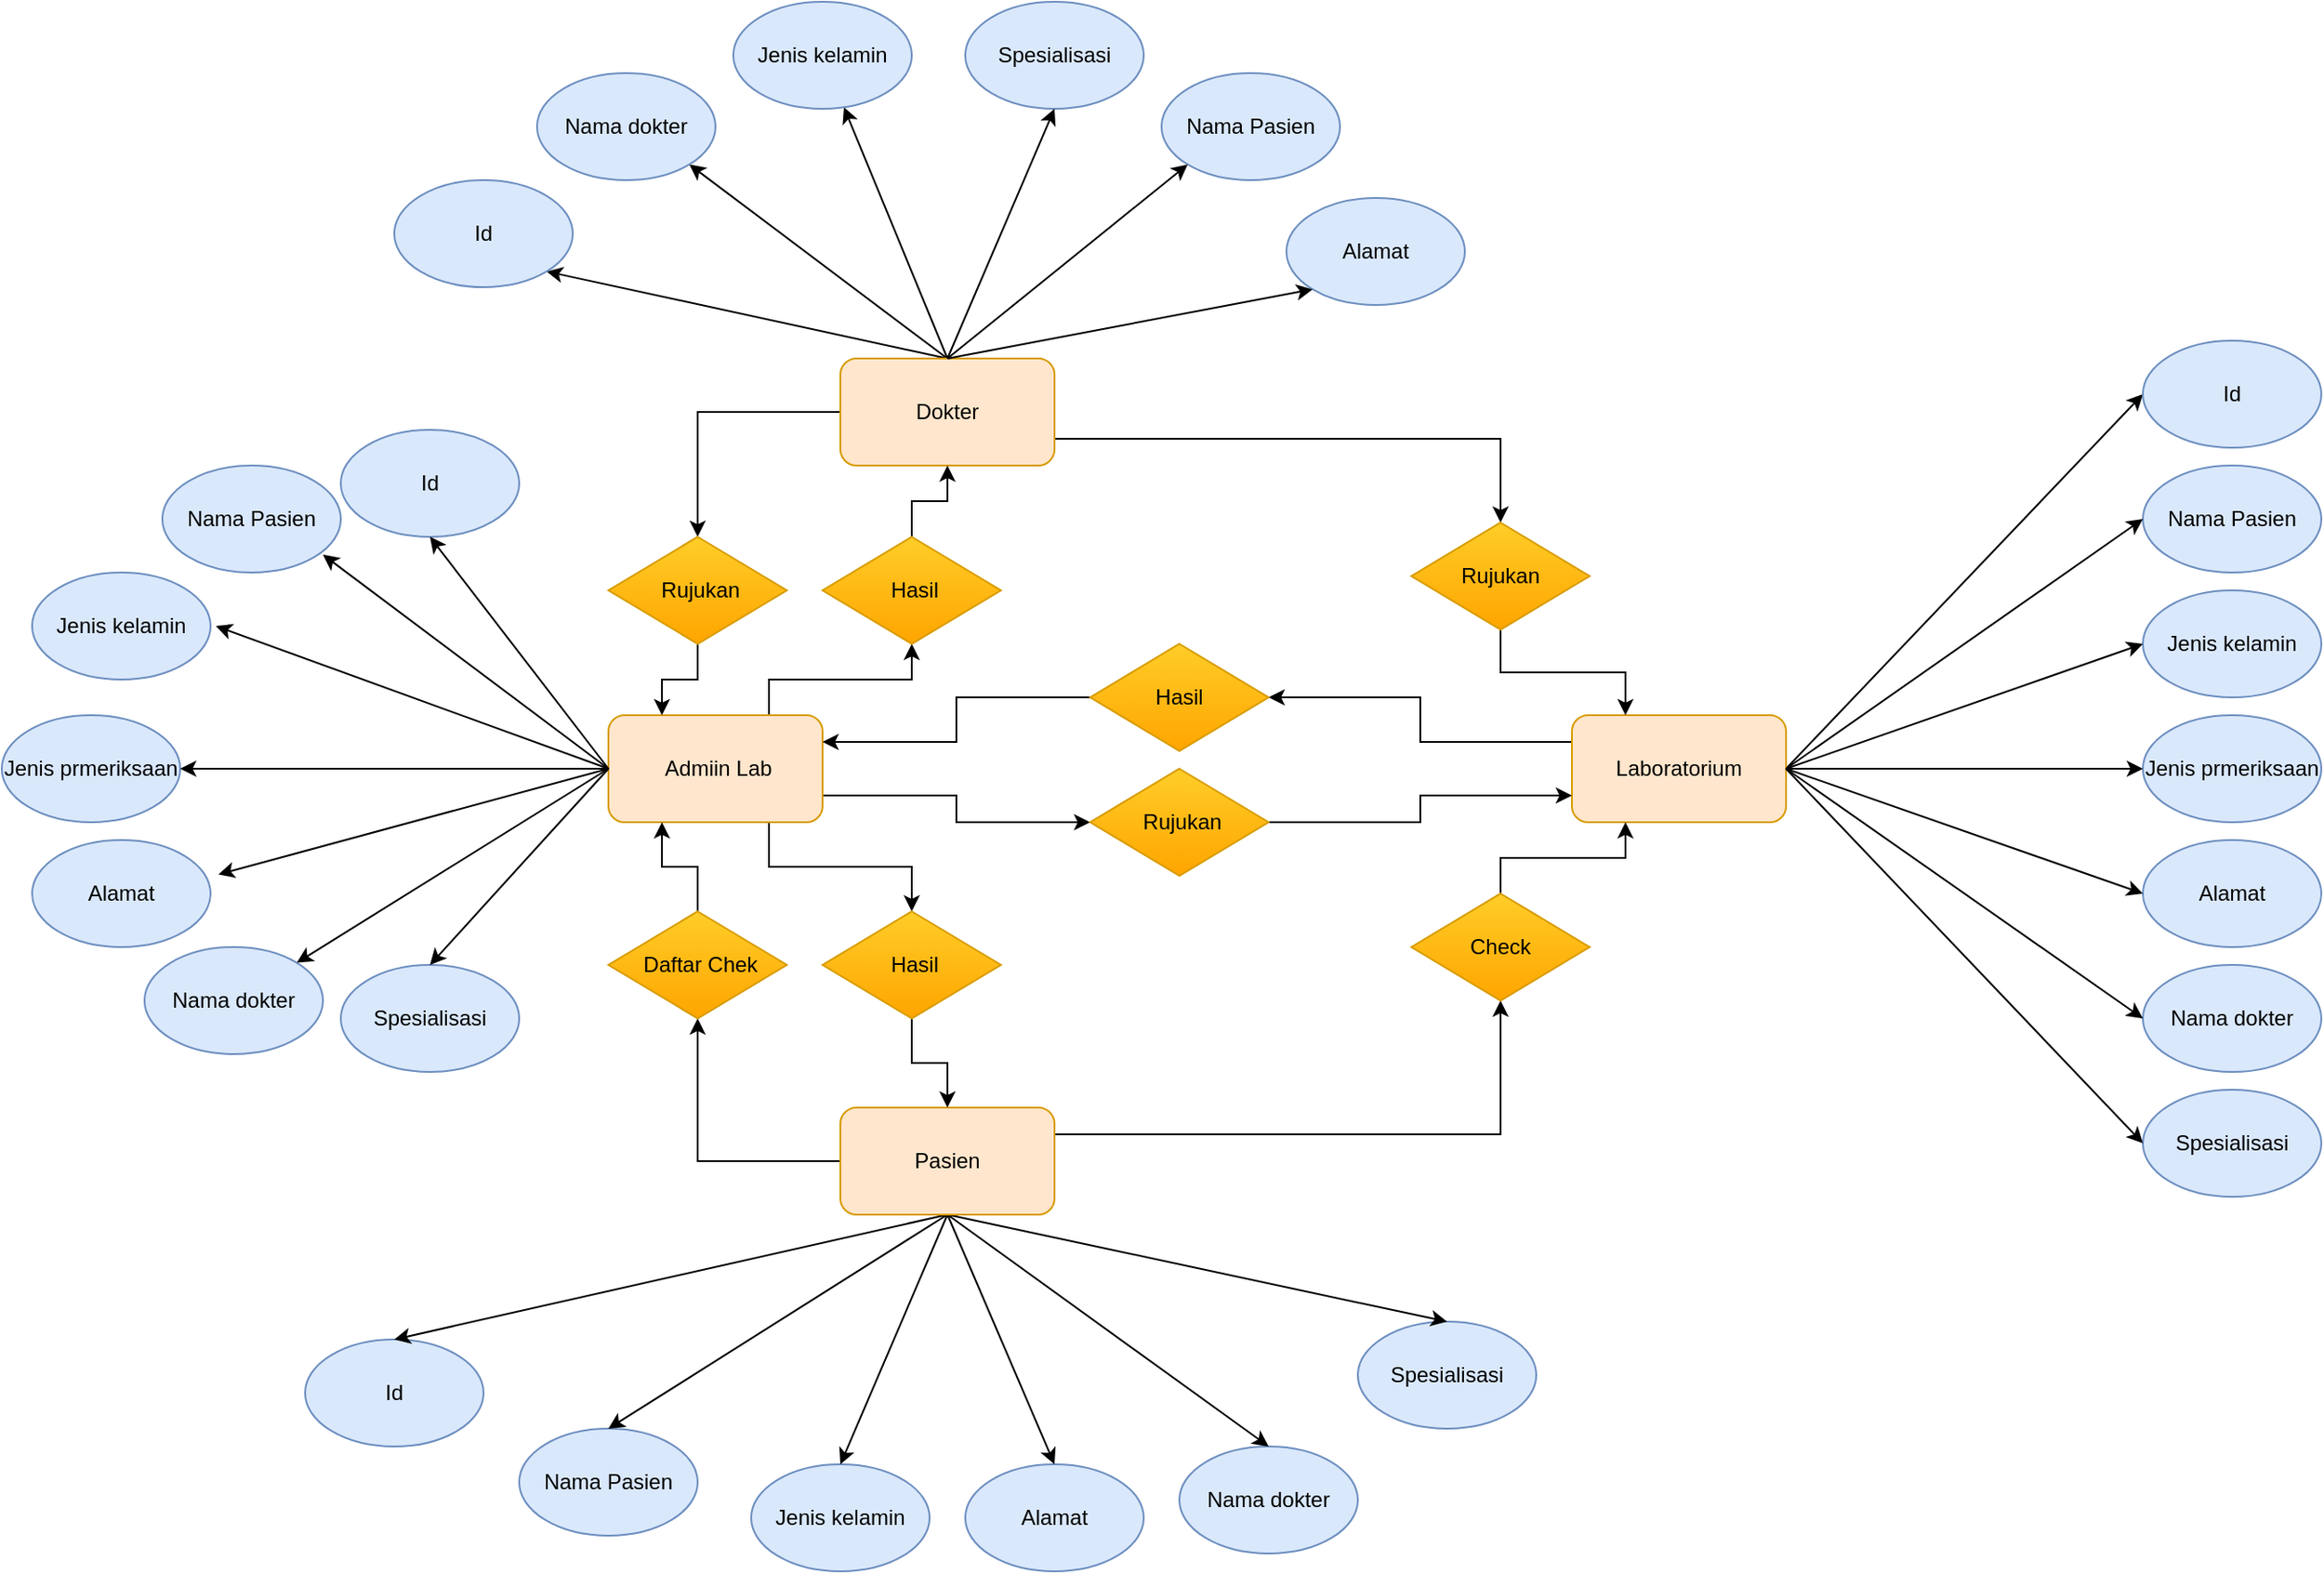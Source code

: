 <mxfile version="17.2.2" type="github">
  <diagram id="iHLHYgPbjY47wZx5P_oe" name="Page-1">
    <mxGraphModel dx="1695" dy="450" grid="1" gridSize="10" guides="1" tooltips="1" connect="1" arrows="1" fold="1" page="1" pageScale="1" pageWidth="827" pageHeight="583" math="0" shadow="0">
      <root>
        <mxCell id="0" />
        <mxCell id="1" parent="0" />
        <mxCell id="cxVUMkP61MDlI2AyrGk3-10" style="edgeStyle=none;rounded=0;orthogonalLoop=1;jettySize=auto;html=1;entryX=1;entryY=1;entryDx=0;entryDy=0;exitX=0.5;exitY=0;exitDx=0;exitDy=0;" parent="1" source="cxVUMkP61MDlI2AyrGk3-2" target="cxVUMkP61MDlI2AyrGk3-3" edge="1">
          <mxGeometry relative="1" as="geometry">
            <mxPoint x="-190" y="480" as="sourcePoint" />
          </mxGeometry>
        </mxCell>
        <mxCell id="cxVUMkP61MDlI2AyrGk3-11" style="edgeStyle=none;rounded=0;orthogonalLoop=1;jettySize=auto;html=1;exitX=0.5;exitY=0;exitDx=0;exitDy=0;" parent="1" source="cxVUMkP61MDlI2AyrGk3-2" target="cxVUMkP61MDlI2AyrGk3-5" edge="1">
          <mxGeometry relative="1" as="geometry" />
        </mxCell>
        <mxCell id="cxVUMkP61MDlI2AyrGk3-13" style="edgeStyle=none;rounded=0;orthogonalLoop=1;jettySize=auto;html=1;entryX=1;entryY=1;entryDx=0;entryDy=0;exitX=0.5;exitY=0;exitDx=0;exitDy=0;" parent="1" source="cxVUMkP61MDlI2AyrGk3-2" target="cxVUMkP61MDlI2AyrGk3-4" edge="1">
          <mxGeometry relative="1" as="geometry" />
        </mxCell>
        <mxCell id="0RntSatgc0-aN5bOcved-40" style="edgeStyle=orthogonalEdgeStyle;rounded=0;orthogonalLoop=1;jettySize=auto;html=1;exitX=1;exitY=0.75;exitDx=0;exitDy=0;entryX=0.5;entryY=0;entryDx=0;entryDy=0;" parent="1" source="cxVUMkP61MDlI2AyrGk3-2" target="0RntSatgc0-aN5bOcved-24" edge="1">
          <mxGeometry relative="1" as="geometry" />
        </mxCell>
        <mxCell id="3MUpm2lP29zA5utOFjVD-3" style="edgeStyle=orthogonalEdgeStyle;rounded=0;orthogonalLoop=1;jettySize=auto;html=1;exitX=0;exitY=0.5;exitDx=0;exitDy=0;entryX=0.5;entryY=0;entryDx=0;entryDy=0;" edge="1" parent="1" source="cxVUMkP61MDlI2AyrGk3-2" target="0RntSatgc0-aN5bOcved-30">
          <mxGeometry relative="1" as="geometry" />
        </mxCell>
        <mxCell id="cxVUMkP61MDlI2AyrGk3-2" value="Dokter" style="rounded=1;whiteSpace=wrap;html=1;fillColor=#ffe6cc;strokeColor=#d79b00;" parent="1" vertex="1">
          <mxGeometry x="-60" y="260" width="120" height="60" as="geometry" />
        </mxCell>
        <mxCell id="cxVUMkP61MDlI2AyrGk3-3" value="Id" style="ellipse;whiteSpace=wrap;html=1;strokeColor=#6c8ebf;fillColor=#dae8fc;" parent="1" vertex="1">
          <mxGeometry x="-310" y="160" width="100" height="60" as="geometry" />
        </mxCell>
        <mxCell id="cxVUMkP61MDlI2AyrGk3-4" value="Nama dokter" style="ellipse;whiteSpace=wrap;html=1;strokeColor=#6c8ebf;fillColor=#dae8fc;" parent="1" vertex="1">
          <mxGeometry x="-230" y="100" width="100" height="60" as="geometry" />
        </mxCell>
        <mxCell id="cxVUMkP61MDlI2AyrGk3-5" value="Jenis kelamin" style="ellipse;whiteSpace=wrap;html=1;strokeColor=#6c8ebf;fillColor=#dae8fc;" parent="1" vertex="1">
          <mxGeometry x="-120" y="60" width="100" height="60" as="geometry" />
        </mxCell>
        <mxCell id="cxVUMkP61MDlI2AyrGk3-6" value="Spesialisasi" style="ellipse;whiteSpace=wrap;html=1;strokeColor=#6c8ebf;fillColor=#dae8fc;" parent="1" vertex="1">
          <mxGeometry x="10" y="60" width="100" height="60" as="geometry" />
        </mxCell>
        <mxCell id="cxVUMkP61MDlI2AyrGk3-7" value="Nama Pasien" style="ellipse;whiteSpace=wrap;html=1;strokeColor=#6c8ebf;fillColor=#dae8fc;" parent="1" vertex="1">
          <mxGeometry x="120" y="100" width="100" height="60" as="geometry" />
        </mxCell>
        <mxCell id="cxVUMkP61MDlI2AyrGk3-8" value="Alamat" style="ellipse;whiteSpace=wrap;html=1;strokeColor=#6c8ebf;fillColor=#dae8fc;" parent="1" vertex="1">
          <mxGeometry x="190" y="170" width="100" height="60" as="geometry" />
        </mxCell>
        <mxCell id="cxVUMkP61MDlI2AyrGk3-14" style="edgeStyle=none;rounded=0;orthogonalLoop=1;jettySize=auto;html=1;exitX=0.5;exitY=0;exitDx=0;exitDy=0;entryX=0.5;entryY=1;entryDx=0;entryDy=0;exitPerimeter=0;" parent="1" source="cxVUMkP61MDlI2AyrGk3-2" target="cxVUMkP61MDlI2AyrGk3-6" edge="1">
          <mxGeometry relative="1" as="geometry">
            <mxPoint x="70" y="500" as="sourcePoint" />
            <mxPoint x="244.645" y="381.213" as="targetPoint" />
          </mxGeometry>
        </mxCell>
        <mxCell id="cxVUMkP61MDlI2AyrGk3-15" style="edgeStyle=none;rounded=0;orthogonalLoop=1;jettySize=auto;html=1;entryX=0;entryY=1;entryDx=0;entryDy=0;exitX=0.5;exitY=0;exitDx=0;exitDy=0;" parent="1" source="cxVUMkP61MDlI2AyrGk3-2" target="cxVUMkP61MDlI2AyrGk3-7" edge="1">
          <mxGeometry relative="1" as="geometry">
            <mxPoint x="60" y="520" as="sourcePoint" />
            <mxPoint x="324.645" y="431.213" as="targetPoint" />
          </mxGeometry>
        </mxCell>
        <mxCell id="cxVUMkP61MDlI2AyrGk3-16" style="edgeStyle=none;rounded=0;orthogonalLoop=1;jettySize=auto;html=1;entryX=0;entryY=1;entryDx=0;entryDy=0;exitX=0.5;exitY=0;exitDx=0;exitDy=0;" parent="1" source="cxVUMkP61MDlI2AyrGk3-2" target="cxVUMkP61MDlI2AyrGk3-8" edge="1">
          <mxGeometry relative="1" as="geometry">
            <mxPoint x="70" y="535" as="sourcePoint" />
            <mxPoint x="388.645" y="491.213" as="targetPoint" />
          </mxGeometry>
        </mxCell>
        <mxCell id="vjFO8v-adFQgh8sJvRri-3" value="Id" style="ellipse;whiteSpace=wrap;html=1;strokeColor=#6c8ebf;fillColor=#dae8fc;" parent="1" vertex="1">
          <mxGeometry x="-360" y="810" width="100" height="60" as="geometry" />
        </mxCell>
        <mxCell id="vjFO8v-adFQgh8sJvRri-4" value="Nama dokter" style="ellipse;whiteSpace=wrap;html=1;strokeColor=#6c8ebf;fillColor=#dae8fc;" parent="1" vertex="1">
          <mxGeometry x="130" y="870" width="100" height="60" as="geometry" />
        </mxCell>
        <mxCell id="vjFO8v-adFQgh8sJvRri-5" value="Jenis kelamin" style="ellipse;whiteSpace=wrap;html=1;strokeColor=#6c8ebf;fillColor=#dae8fc;" parent="1" vertex="1">
          <mxGeometry x="-110" y="880" width="100" height="60" as="geometry" />
        </mxCell>
        <mxCell id="vjFO8v-adFQgh8sJvRri-6" value="Nama Pasien" style="ellipse;whiteSpace=wrap;html=1;strokeColor=#6c8ebf;fillColor=#dae8fc;" parent="1" vertex="1">
          <mxGeometry x="-240" y="860" width="100" height="60" as="geometry" />
        </mxCell>
        <mxCell id="vjFO8v-adFQgh8sJvRri-7" value="Alamat" style="ellipse;whiteSpace=wrap;html=1;strokeColor=#6c8ebf;fillColor=#dae8fc;" parent="1" vertex="1">
          <mxGeometry x="10" y="880" width="100" height="60" as="geometry" />
        </mxCell>
        <mxCell id="vjFO8v-adFQgh8sJvRri-8" value="Spesialisasi" style="ellipse;whiteSpace=wrap;html=1;strokeColor=#6c8ebf;fillColor=#dae8fc;" parent="1" vertex="1">
          <mxGeometry x="230" y="800" width="100" height="60" as="geometry" />
        </mxCell>
        <mxCell id="vjFO8v-adFQgh8sJvRri-10" style="edgeStyle=none;rounded=0;orthogonalLoop=1;jettySize=auto;html=1;entryX=0.5;entryY=0;entryDx=0;entryDy=0;exitX=0.5;exitY=1;exitDx=0;exitDy=0;" parent="1" source="vjFO8v-adFQgh8sJvRri-1" target="vjFO8v-adFQgh8sJvRri-3" edge="1">
          <mxGeometry relative="1" as="geometry">
            <mxPoint x="-170" y="290" as="sourcePoint" />
            <mxPoint x="-404.645" y="231.213" as="targetPoint" />
          </mxGeometry>
        </mxCell>
        <mxCell id="vjFO8v-adFQgh8sJvRri-11" style="edgeStyle=none;rounded=0;orthogonalLoop=1;jettySize=auto;html=1;entryX=0.5;entryY=0;entryDx=0;entryDy=0;exitX=0.5;exitY=1;exitDx=0;exitDy=0;" parent="1" source="vjFO8v-adFQgh8sJvRri-1" target="vjFO8v-adFQgh8sJvRri-6" edge="1">
          <mxGeometry relative="1" as="geometry">
            <mxPoint x="80" y="470" as="sourcePoint" />
            <mxPoint x="-240" y="620" as="targetPoint" />
          </mxGeometry>
        </mxCell>
        <mxCell id="vjFO8v-adFQgh8sJvRri-12" style="edgeStyle=none;rounded=0;orthogonalLoop=1;jettySize=auto;html=1;entryX=0.5;entryY=0;entryDx=0;entryDy=0;exitX=0.5;exitY=1;exitDx=0;exitDy=0;" parent="1" source="vjFO8v-adFQgh8sJvRri-1" target="vjFO8v-adFQgh8sJvRri-5" edge="1">
          <mxGeometry relative="1" as="geometry">
            <mxPoint x="70" y="460" as="sourcePoint" />
            <mxPoint x="-84.645" y="628.787" as="targetPoint" />
          </mxGeometry>
        </mxCell>
        <mxCell id="vjFO8v-adFQgh8sJvRri-13" style="edgeStyle=none;rounded=0;orthogonalLoop=1;jettySize=auto;html=1;entryX=0.5;entryY=0;entryDx=0;entryDy=0;startArrow=none;exitX=0.5;exitY=1;exitDx=0;exitDy=0;" parent="1" source="vjFO8v-adFQgh8sJvRri-1" target="vjFO8v-adFQgh8sJvRri-7" edge="1">
          <mxGeometry relative="1" as="geometry">
            <mxPoint y="570" as="sourcePoint" />
            <mxPoint y="620" as="targetPoint" />
          </mxGeometry>
        </mxCell>
        <mxCell id="vjFO8v-adFQgh8sJvRri-14" style="edgeStyle=none;rounded=0;orthogonalLoop=1;jettySize=auto;html=1;entryX=0.5;entryY=0;entryDx=0;entryDy=0;exitX=0.5;exitY=1;exitDx=0;exitDy=0;" parent="1" source="vjFO8v-adFQgh8sJvRri-1" target="vjFO8v-adFQgh8sJvRri-4" edge="1">
          <mxGeometry relative="1" as="geometry">
            <mxPoint x="80" y="470" as="sourcePoint" />
            <mxPoint x="130" y="620" as="targetPoint" />
          </mxGeometry>
        </mxCell>
        <mxCell id="vjFO8v-adFQgh8sJvRri-15" style="edgeStyle=none;rounded=0;orthogonalLoop=1;jettySize=auto;html=1;entryX=0.5;entryY=0;entryDx=0;entryDy=0;exitX=0.5;exitY=1;exitDx=0;exitDy=0;" parent="1" source="vjFO8v-adFQgh8sJvRri-1" target="vjFO8v-adFQgh8sJvRri-8" edge="1">
          <mxGeometry relative="1" as="geometry">
            <mxPoint x="-90" y="580" as="sourcePoint" />
            <mxPoint x="250" y="620" as="targetPoint" />
          </mxGeometry>
        </mxCell>
        <mxCell id="vjFO8v-adFQgh8sJvRri-25" style="edgeStyle=none;rounded=0;orthogonalLoop=1;jettySize=auto;html=1;exitX=1;exitY=0.5;exitDx=0;exitDy=0;entryX=0;entryY=0.5;entryDx=0;entryDy=0;" parent="1" source="vjFO8v-adFQgh8sJvRri-16" target="vjFO8v-adFQgh8sJvRri-17" edge="1">
          <mxGeometry relative="1" as="geometry" />
        </mxCell>
        <mxCell id="0RntSatgc0-aN5bOcved-36" style="edgeStyle=orthogonalEdgeStyle;rounded=0;orthogonalLoop=1;jettySize=auto;html=1;exitX=0;exitY=0.25;exitDx=0;exitDy=0;entryX=1;entryY=0.5;entryDx=0;entryDy=0;" parent="1" source="vjFO8v-adFQgh8sJvRri-16" target="0RntSatgc0-aN5bOcved-28" edge="1">
          <mxGeometry relative="1" as="geometry" />
        </mxCell>
        <mxCell id="vjFO8v-adFQgh8sJvRri-16" value="Laboratorium" style="rounded=1;whiteSpace=wrap;html=1;fillColor=#ffe6cc;strokeColor=#d79b00;" parent="1" vertex="1">
          <mxGeometry x="350" y="460" width="120" height="60" as="geometry" />
        </mxCell>
        <mxCell id="vjFO8v-adFQgh8sJvRri-17" value="Id" style="ellipse;whiteSpace=wrap;html=1;strokeColor=#6c8ebf;fillColor=#dae8fc;" parent="1" vertex="1">
          <mxGeometry x="670" y="250" width="100" height="60" as="geometry" />
        </mxCell>
        <mxCell id="vjFO8v-adFQgh8sJvRri-18" value="Nama Pasien" style="ellipse;whiteSpace=wrap;html=1;strokeColor=#6c8ebf;fillColor=#dae8fc;" parent="1" vertex="1">
          <mxGeometry x="670" y="320" width="100" height="60" as="geometry" />
        </mxCell>
        <mxCell id="vjFO8v-adFQgh8sJvRri-19" value="Jenis kelamin" style="ellipse;whiteSpace=wrap;html=1;strokeColor=#6c8ebf;fillColor=#dae8fc;" parent="1" vertex="1">
          <mxGeometry x="670" y="390" width="100" height="60" as="geometry" />
        </mxCell>
        <mxCell id="vjFO8v-adFQgh8sJvRri-20" value="Jenis prmeriksaan" style="ellipse;whiteSpace=wrap;html=1;strokeColor=#6c8ebf;fillColor=#dae8fc;" parent="1" vertex="1">
          <mxGeometry x="670" y="460" width="100" height="60" as="geometry" />
        </mxCell>
        <mxCell id="vjFO8v-adFQgh8sJvRri-21" value="Alamat" style="ellipse;whiteSpace=wrap;html=1;strokeColor=#6c8ebf;fillColor=#dae8fc;" parent="1" vertex="1">
          <mxGeometry x="670" y="530" width="100" height="60" as="geometry" />
        </mxCell>
        <mxCell id="vjFO8v-adFQgh8sJvRri-22" value="Nama dokter" style="ellipse;whiteSpace=wrap;html=1;strokeColor=#6c8ebf;fillColor=#dae8fc;" parent="1" vertex="1">
          <mxGeometry x="670" y="600" width="100" height="60" as="geometry" />
        </mxCell>
        <mxCell id="vjFO8v-adFQgh8sJvRri-23" value="Spesialisasi" style="ellipse;whiteSpace=wrap;html=1;strokeColor=#6c8ebf;fillColor=#dae8fc;" parent="1" vertex="1">
          <mxGeometry x="670" y="670" width="100" height="60" as="geometry" />
        </mxCell>
        <mxCell id="vjFO8v-adFQgh8sJvRri-26" style="edgeStyle=none;rounded=0;orthogonalLoop=1;jettySize=auto;html=1;exitX=1;exitY=0.5;exitDx=0;exitDy=0;entryX=0;entryY=0.5;entryDx=0;entryDy=0;" parent="1" source="vjFO8v-adFQgh8sJvRri-16" target="vjFO8v-adFQgh8sJvRri-18" edge="1">
          <mxGeometry relative="1" as="geometry">
            <mxPoint x="540" y="380" as="sourcePoint" />
            <mxPoint x="680.0" y="130" as="targetPoint" />
          </mxGeometry>
        </mxCell>
        <mxCell id="vjFO8v-adFQgh8sJvRri-27" style="edgeStyle=none;rounded=0;orthogonalLoop=1;jettySize=auto;html=1;exitX=1;exitY=0.5;exitDx=0;exitDy=0;entryX=0;entryY=0.5;entryDx=0;entryDy=0;" parent="1" source="vjFO8v-adFQgh8sJvRri-16" target="vjFO8v-adFQgh8sJvRri-19" edge="1">
          <mxGeometry relative="1" as="geometry">
            <mxPoint x="540" y="380" as="sourcePoint" />
            <mxPoint x="680.0" y="210" as="targetPoint" />
          </mxGeometry>
        </mxCell>
        <mxCell id="vjFO8v-adFQgh8sJvRri-28" style="edgeStyle=none;rounded=0;orthogonalLoop=1;jettySize=auto;html=1;exitX=1;exitY=0.5;exitDx=0;exitDy=0;entryX=0;entryY=0.5;entryDx=0;entryDy=0;" parent="1" source="vjFO8v-adFQgh8sJvRri-16" target="vjFO8v-adFQgh8sJvRri-20" edge="1">
          <mxGeometry relative="1" as="geometry">
            <mxPoint x="540" y="380" as="sourcePoint" />
            <mxPoint x="680.0" y="290" as="targetPoint" />
          </mxGeometry>
        </mxCell>
        <mxCell id="vjFO8v-adFQgh8sJvRri-29" style="edgeStyle=none;rounded=0;orthogonalLoop=1;jettySize=auto;html=1;entryX=0;entryY=0.5;entryDx=0;entryDy=0;" parent="1" target="vjFO8v-adFQgh8sJvRri-21" edge="1">
          <mxGeometry relative="1" as="geometry">
            <mxPoint x="470" y="490" as="sourcePoint" />
            <mxPoint x="680.0" y="370" as="targetPoint" />
          </mxGeometry>
        </mxCell>
        <mxCell id="vjFO8v-adFQgh8sJvRri-30" style="edgeStyle=none;rounded=0;orthogonalLoop=1;jettySize=auto;html=1;entryX=0;entryY=0.5;entryDx=0;entryDy=0;exitX=1;exitY=0.5;exitDx=0;exitDy=0;" parent="1" source="vjFO8v-adFQgh8sJvRri-16" target="vjFO8v-adFQgh8sJvRri-22" edge="1">
          <mxGeometry relative="1" as="geometry">
            <mxPoint x="480" y="440" as="sourcePoint" />
            <mxPoint x="680.0" y="454" as="targetPoint" />
          </mxGeometry>
        </mxCell>
        <mxCell id="vjFO8v-adFQgh8sJvRri-31" style="edgeStyle=none;rounded=0;orthogonalLoop=1;jettySize=auto;html=1;entryX=0;entryY=0.5;entryDx=0;entryDy=0;exitX=1;exitY=0.5;exitDx=0;exitDy=0;" parent="1" source="vjFO8v-adFQgh8sJvRri-16" target="vjFO8v-adFQgh8sJvRri-23" edge="1">
          <mxGeometry relative="1" as="geometry">
            <mxPoint x="480" y="440" as="sourcePoint" />
            <mxPoint x="680.0" y="530" as="targetPoint" />
          </mxGeometry>
        </mxCell>
        <mxCell id="0RntSatgc0-aN5bOcved-52" style="edgeStyle=orthogonalEdgeStyle;rounded=0;orthogonalLoop=1;jettySize=auto;html=1;exitX=1;exitY=0.25;exitDx=0;exitDy=0;entryX=0.5;entryY=1;entryDx=0;entryDy=0;" parent="1" source="vjFO8v-adFQgh8sJvRri-1" target="0RntSatgc0-aN5bOcved-25" edge="1">
          <mxGeometry relative="1" as="geometry">
            <mxPoint x="320" y="650" as="targetPoint" />
          </mxGeometry>
        </mxCell>
        <mxCell id="3MUpm2lP29zA5utOFjVD-1" style="edgeStyle=orthogonalEdgeStyle;rounded=0;orthogonalLoop=1;jettySize=auto;html=1;exitX=0;exitY=0.5;exitDx=0;exitDy=0;entryX=0.5;entryY=1;entryDx=0;entryDy=0;" edge="1" parent="1" source="vjFO8v-adFQgh8sJvRri-1" target="0RntSatgc0-aN5bOcved-29">
          <mxGeometry relative="1" as="geometry" />
        </mxCell>
        <mxCell id="vjFO8v-adFQgh8sJvRri-1" value="Pasien" style="rounded=1;whiteSpace=wrap;html=1;fillColor=#ffe6cc;strokeColor=#d79b00;" parent="1" vertex="1">
          <mxGeometry x="-60" y="680" width="120" height="60" as="geometry" />
        </mxCell>
        <mxCell id="0RntSatgc0-aN5bOcved-42" style="edgeStyle=orthogonalEdgeStyle;rounded=0;orthogonalLoop=1;jettySize=auto;html=1;exitX=0.75;exitY=1;exitDx=0;exitDy=0;entryX=0.5;entryY=0;entryDx=0;entryDy=0;" parent="1" source="0RntSatgc0-aN5bOcved-5" target="0RntSatgc0-aN5bOcved-32" edge="1">
          <mxGeometry relative="1" as="geometry" />
        </mxCell>
        <mxCell id="0RntSatgc0-aN5bOcved-50" style="edgeStyle=orthogonalEdgeStyle;rounded=0;orthogonalLoop=1;jettySize=auto;html=1;exitX=0.75;exitY=0;exitDx=0;exitDy=0;" parent="1" source="0RntSatgc0-aN5bOcved-5" target="0RntSatgc0-aN5bOcved-31" edge="1">
          <mxGeometry relative="1" as="geometry" />
        </mxCell>
        <mxCell id="3MUpm2lP29zA5utOFjVD-6" style="edgeStyle=orthogonalEdgeStyle;rounded=0;orthogonalLoop=1;jettySize=auto;html=1;exitX=1;exitY=0.75;exitDx=0;exitDy=0;entryX=0;entryY=0.5;entryDx=0;entryDy=0;" edge="1" parent="1" source="0RntSatgc0-aN5bOcved-5" target="3MUpm2lP29zA5utOFjVD-5">
          <mxGeometry relative="1" as="geometry">
            <mxPoint x="20" y="510" as="targetPoint" />
          </mxGeometry>
        </mxCell>
        <mxCell id="0RntSatgc0-aN5bOcved-5" value="&amp;nbsp;Admiin Lab" style="rounded=1;whiteSpace=wrap;html=1;fillColor=#ffe6cc;strokeColor=#d79b00;" parent="1" vertex="1">
          <mxGeometry x="-190" y="460" width="120" height="60" as="geometry" />
        </mxCell>
        <mxCell id="0RntSatgc0-aN5bOcved-6" value="Id" style="ellipse;whiteSpace=wrap;html=1;strokeColor=#6c8ebf;fillColor=#dae8fc;" parent="1" vertex="1">
          <mxGeometry x="-340" y="300" width="100" height="60" as="geometry" />
        </mxCell>
        <mxCell id="0RntSatgc0-aN5bOcved-7" value="Nama Pasien" style="ellipse;whiteSpace=wrap;html=1;strokeColor=#6c8ebf;fillColor=#dae8fc;" parent="1" vertex="1">
          <mxGeometry x="-440" y="320" width="100" height="60" as="geometry" />
        </mxCell>
        <mxCell id="0RntSatgc0-aN5bOcved-8" value="Jenis kelamin" style="ellipse;whiteSpace=wrap;html=1;strokeColor=#6c8ebf;fillColor=#dae8fc;" parent="1" vertex="1">
          <mxGeometry x="-513" y="380" width="100" height="60" as="geometry" />
        </mxCell>
        <mxCell id="0RntSatgc0-aN5bOcved-9" value="Jenis prmeriksaan" style="ellipse;whiteSpace=wrap;html=1;strokeColor=#6c8ebf;fillColor=#dae8fc;" parent="1" vertex="1">
          <mxGeometry x="-530" y="460" width="100" height="60" as="geometry" />
        </mxCell>
        <mxCell id="0RntSatgc0-aN5bOcved-10" value="Alamat" style="ellipse;whiteSpace=wrap;html=1;strokeColor=#6c8ebf;fillColor=#dae8fc;" parent="1" vertex="1">
          <mxGeometry x="-513" y="530" width="100" height="60" as="geometry" />
        </mxCell>
        <mxCell id="0RntSatgc0-aN5bOcved-11" value="Nama dokter" style="ellipse;whiteSpace=wrap;html=1;strokeColor=#6c8ebf;fillColor=#dae8fc;" parent="1" vertex="1">
          <mxGeometry x="-450" y="590" width="100" height="60" as="geometry" />
        </mxCell>
        <mxCell id="0RntSatgc0-aN5bOcved-12" value="Spesialisasi" style="ellipse;whiteSpace=wrap;html=1;strokeColor=#6c8ebf;fillColor=#dae8fc;" parent="1" vertex="1">
          <mxGeometry x="-340" y="600" width="100" height="60" as="geometry" />
        </mxCell>
        <mxCell id="0RntSatgc0-aN5bOcved-17" style="edgeStyle=none;rounded=0;orthogonalLoop=1;jettySize=auto;html=1;entryX=0.5;entryY=1;entryDx=0;entryDy=0;" parent="1" target="0RntSatgc0-aN5bOcved-6" edge="1">
          <mxGeometry relative="1" as="geometry">
            <mxPoint x="-190" y="490" as="sourcePoint" />
            <mxPoint x="-359.996" y="370.001" as="targetPoint" />
          </mxGeometry>
        </mxCell>
        <mxCell id="0RntSatgc0-aN5bOcved-18" style="edgeStyle=none;rounded=0;orthogonalLoop=1;jettySize=auto;html=1;entryX=0.5;entryY=1;entryDx=0;entryDy=0;" parent="1" edge="1">
          <mxGeometry relative="1" as="geometry">
            <mxPoint x="-190" y="490" as="sourcePoint" />
            <mxPoint x="-350" y="370" as="targetPoint" />
          </mxGeometry>
        </mxCell>
        <mxCell id="0RntSatgc0-aN5bOcved-19" style="edgeStyle=none;rounded=0;orthogonalLoop=1;jettySize=auto;html=1;entryX=0.5;entryY=1;entryDx=0;entryDy=0;exitX=0;exitY=0.5;exitDx=0;exitDy=0;" parent="1" source="0RntSatgc0-aN5bOcved-5" edge="1">
          <mxGeometry relative="1" as="geometry">
            <mxPoint x="-250" y="530" as="sourcePoint" />
            <mxPoint x="-410" y="410" as="targetPoint" />
            <Array as="points" />
          </mxGeometry>
        </mxCell>
        <mxCell id="0RntSatgc0-aN5bOcved-20" style="edgeStyle=none;rounded=0;orthogonalLoop=1;jettySize=auto;html=1;entryX=1;entryY=0.5;entryDx=0;entryDy=0;" parent="1" target="0RntSatgc0-aN5bOcved-9" edge="1">
          <mxGeometry relative="1" as="geometry">
            <mxPoint x="-190" y="490" as="sourcePoint" />
            <mxPoint x="-400.0" y="420" as="targetPoint" />
            <Array as="points" />
          </mxGeometry>
        </mxCell>
        <mxCell id="0RntSatgc0-aN5bOcved-21" style="edgeStyle=none;rounded=0;orthogonalLoop=1;jettySize=auto;html=1;entryX=1.044;entryY=0.321;entryDx=0;entryDy=0;entryPerimeter=0;exitX=0;exitY=0.5;exitDx=0;exitDy=0;" parent="1" source="0RntSatgc0-aN5bOcved-5" target="0RntSatgc0-aN5bOcved-10" edge="1">
          <mxGeometry relative="1" as="geometry">
            <mxPoint x="-180" y="510" as="sourcePoint" />
            <mxPoint x="-420.0" y="510" as="targetPoint" />
            <Array as="points" />
          </mxGeometry>
        </mxCell>
        <mxCell id="0RntSatgc0-aN5bOcved-22" style="edgeStyle=none;rounded=0;orthogonalLoop=1;jettySize=auto;html=1;entryX=1;entryY=0;entryDx=0;entryDy=0;" parent="1" target="0RntSatgc0-aN5bOcved-11" edge="1">
          <mxGeometry relative="1" as="geometry">
            <mxPoint x="-190" y="490" as="sourcePoint" />
            <mxPoint x="-398.6" y="559.26" as="targetPoint" />
            <Array as="points" />
          </mxGeometry>
        </mxCell>
        <mxCell id="0RntSatgc0-aN5bOcved-23" style="edgeStyle=none;rounded=0;orthogonalLoop=1;jettySize=auto;html=1;entryX=0.5;entryY=0;entryDx=0;entryDy=0;" parent="1" target="0RntSatgc0-aN5bOcved-12" edge="1">
          <mxGeometry relative="1" as="geometry">
            <mxPoint x="-190" y="490" as="sourcePoint" />
            <mxPoint x="-354.426" y="608.919" as="targetPoint" />
            <Array as="points" />
          </mxGeometry>
        </mxCell>
        <mxCell id="0RntSatgc0-aN5bOcved-41" style="edgeStyle=orthogonalEdgeStyle;rounded=0;orthogonalLoop=1;jettySize=auto;html=1;exitX=0.5;exitY=1;exitDx=0;exitDy=0;entryX=0.25;entryY=0;entryDx=0;entryDy=0;" parent="1" source="0RntSatgc0-aN5bOcved-24" target="vjFO8v-adFQgh8sJvRri-16" edge="1">
          <mxGeometry relative="1" as="geometry" />
        </mxCell>
        <mxCell id="0RntSatgc0-aN5bOcved-24" value="Rujukan" style="rhombus;whiteSpace=wrap;html=1;fillColor=#ffcd28;strokeColor=#d79b00;gradientColor=#ffa500;" parent="1" vertex="1">
          <mxGeometry x="260" y="352" width="100" height="60" as="geometry" />
        </mxCell>
        <mxCell id="0RntSatgc0-aN5bOcved-54" style="edgeStyle=orthogonalEdgeStyle;rounded=0;orthogonalLoop=1;jettySize=auto;html=1;exitX=0.5;exitY=0;exitDx=0;exitDy=0;entryX=0.25;entryY=1;entryDx=0;entryDy=0;" parent="1" source="0RntSatgc0-aN5bOcved-25" target="vjFO8v-adFQgh8sJvRri-16" edge="1">
          <mxGeometry relative="1" as="geometry" />
        </mxCell>
        <mxCell id="0RntSatgc0-aN5bOcved-25" value="Check" style="rhombus;whiteSpace=wrap;html=1;fillColor=#ffcd28;strokeColor=#d79b00;gradientColor=#ffa500;" parent="1" vertex="1">
          <mxGeometry x="260" y="560" width="100" height="60" as="geometry" />
        </mxCell>
        <mxCell id="0RntSatgc0-aN5bOcved-37" style="edgeStyle=orthogonalEdgeStyle;rounded=0;orthogonalLoop=1;jettySize=auto;html=1;exitX=0;exitY=0.5;exitDx=0;exitDy=0;entryX=1;entryY=0.25;entryDx=0;entryDy=0;" parent="1" source="0RntSatgc0-aN5bOcved-28" target="0RntSatgc0-aN5bOcved-5" edge="1">
          <mxGeometry relative="1" as="geometry" />
        </mxCell>
        <mxCell id="0RntSatgc0-aN5bOcved-28" value="Hasil" style="rhombus;whiteSpace=wrap;html=1;fillColor=#ffcd28;strokeColor=#d79b00;gradientColor=#ffa500;" parent="1" vertex="1">
          <mxGeometry x="80" y="420" width="100" height="60" as="geometry" />
        </mxCell>
        <mxCell id="3MUpm2lP29zA5utOFjVD-2" style="edgeStyle=orthogonalEdgeStyle;rounded=0;orthogonalLoop=1;jettySize=auto;html=1;exitX=0.5;exitY=0;exitDx=0;exitDy=0;entryX=0.25;entryY=1;entryDx=0;entryDy=0;" edge="1" parent="1" source="0RntSatgc0-aN5bOcved-29" target="0RntSatgc0-aN5bOcved-5">
          <mxGeometry relative="1" as="geometry" />
        </mxCell>
        <mxCell id="0RntSatgc0-aN5bOcved-29" value="&amp;nbsp;Daftar Chek" style="rhombus;whiteSpace=wrap;html=1;fillColor=#ffcd28;strokeColor=#d79b00;gradientColor=#ffa500;" parent="1" vertex="1">
          <mxGeometry x="-190" y="570" width="100" height="60" as="geometry" />
        </mxCell>
        <mxCell id="3MUpm2lP29zA5utOFjVD-4" style="edgeStyle=orthogonalEdgeStyle;rounded=0;orthogonalLoop=1;jettySize=auto;html=1;exitX=0.5;exitY=1;exitDx=0;exitDy=0;entryX=0.25;entryY=0;entryDx=0;entryDy=0;" edge="1" parent="1" source="0RntSatgc0-aN5bOcved-30" target="0RntSatgc0-aN5bOcved-5">
          <mxGeometry relative="1" as="geometry" />
        </mxCell>
        <mxCell id="0RntSatgc0-aN5bOcved-30" value="&amp;nbsp;Rujukan" style="rhombus;whiteSpace=wrap;html=1;fillColor=#ffcd28;strokeColor=#d79b00;gradientColor=#ffa500;" parent="1" vertex="1">
          <mxGeometry x="-190" y="360" width="100" height="60" as="geometry" />
        </mxCell>
        <mxCell id="0RntSatgc0-aN5bOcved-51" style="edgeStyle=orthogonalEdgeStyle;rounded=0;orthogonalLoop=1;jettySize=auto;html=1;exitX=0.5;exitY=0;exitDx=0;exitDy=0;entryX=0.5;entryY=1;entryDx=0;entryDy=0;" parent="1" source="0RntSatgc0-aN5bOcved-31" target="cxVUMkP61MDlI2AyrGk3-2" edge="1">
          <mxGeometry relative="1" as="geometry" />
        </mxCell>
        <mxCell id="0RntSatgc0-aN5bOcved-31" value="&amp;nbsp;Hasil" style="rhombus;whiteSpace=wrap;html=1;fillColor=#ffcd28;strokeColor=#d79b00;gradientColor=#ffa500;" parent="1" vertex="1">
          <mxGeometry x="-70" y="360" width="100" height="60" as="geometry" />
        </mxCell>
        <mxCell id="0RntSatgc0-aN5bOcved-43" style="edgeStyle=orthogonalEdgeStyle;rounded=0;orthogonalLoop=1;jettySize=auto;html=1;exitX=0.5;exitY=1;exitDx=0;exitDy=0;entryX=0.5;entryY=0;entryDx=0;entryDy=0;" parent="1" source="0RntSatgc0-aN5bOcved-32" target="vjFO8v-adFQgh8sJvRri-1" edge="1">
          <mxGeometry relative="1" as="geometry" />
        </mxCell>
        <mxCell id="0RntSatgc0-aN5bOcved-32" value="&amp;nbsp;Hasil" style="rhombus;whiteSpace=wrap;html=1;fillColor=#ffcd28;strokeColor=#d79b00;gradientColor=#ffa500;" parent="1" vertex="1">
          <mxGeometry x="-70" y="570" width="100" height="60" as="geometry" />
        </mxCell>
        <mxCell id="3MUpm2lP29zA5utOFjVD-7" style="edgeStyle=orthogonalEdgeStyle;rounded=0;orthogonalLoop=1;jettySize=auto;html=1;exitX=1;exitY=0.5;exitDx=0;exitDy=0;entryX=0;entryY=0.75;entryDx=0;entryDy=0;" edge="1" parent="1" source="3MUpm2lP29zA5utOFjVD-5" target="vjFO8v-adFQgh8sJvRri-16">
          <mxGeometry relative="1" as="geometry" />
        </mxCell>
        <mxCell id="3MUpm2lP29zA5utOFjVD-5" value="&amp;nbsp;Rujukan" style="rhombus;whiteSpace=wrap;html=1;fillColor=#ffcd28;strokeColor=#d79b00;gradientColor=#ffa500;" vertex="1" parent="1">
          <mxGeometry x="80" y="490" width="100" height="60" as="geometry" />
        </mxCell>
      </root>
    </mxGraphModel>
  </diagram>
</mxfile>
